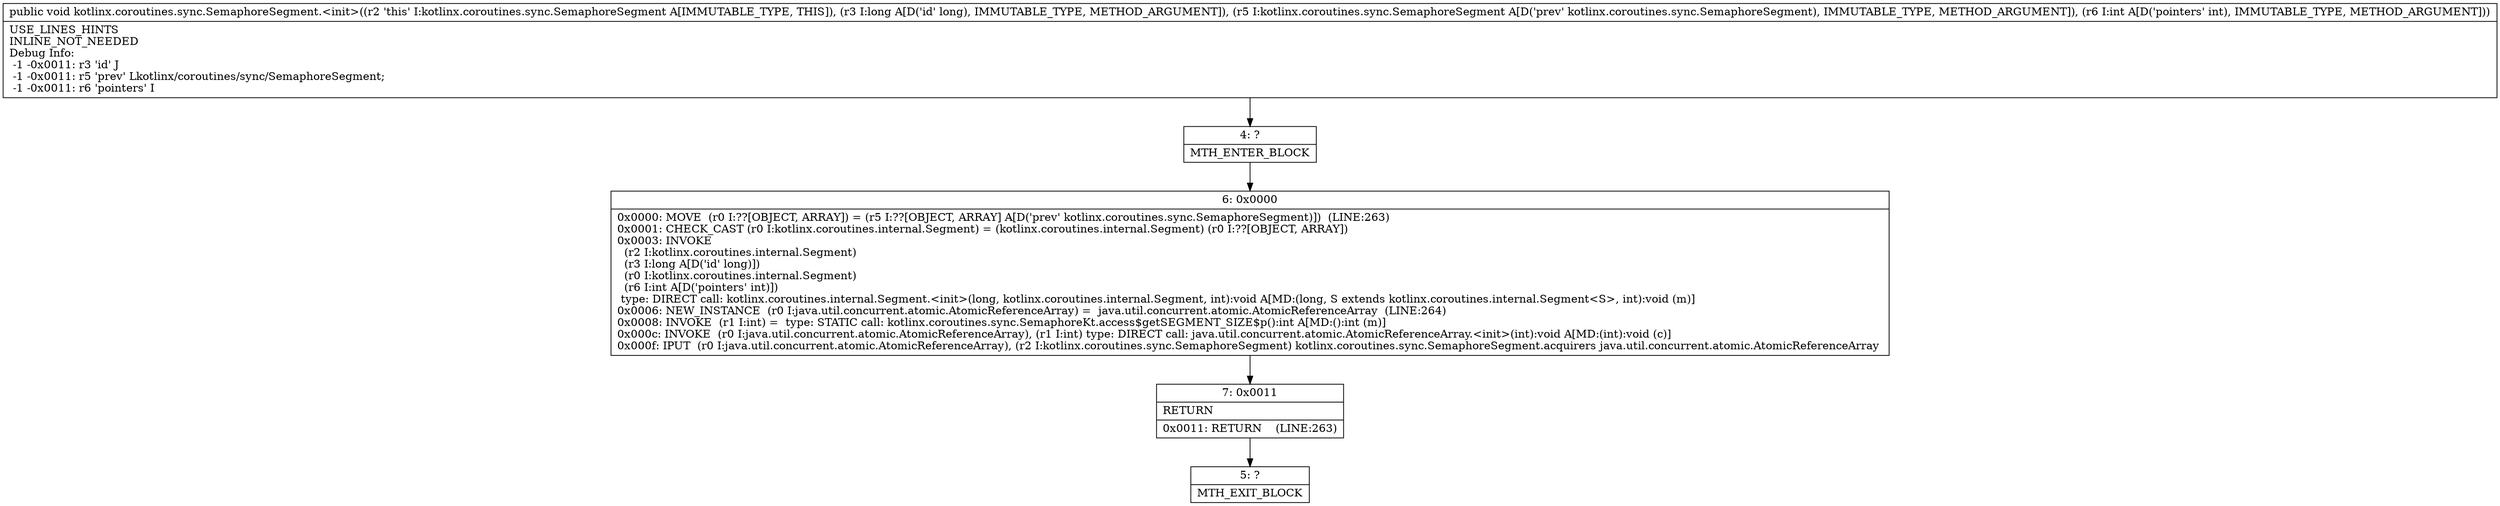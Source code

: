 digraph "CFG forkotlinx.coroutines.sync.SemaphoreSegment.\<init\>(JLkotlinx\/coroutines\/sync\/SemaphoreSegment;I)V" {
Node_4 [shape=record,label="{4\:\ ?|MTH_ENTER_BLOCK\l}"];
Node_6 [shape=record,label="{6\:\ 0x0000|0x0000: MOVE  (r0 I:??[OBJECT, ARRAY]) = (r5 I:??[OBJECT, ARRAY] A[D('prev' kotlinx.coroutines.sync.SemaphoreSegment)])  (LINE:263)\l0x0001: CHECK_CAST (r0 I:kotlinx.coroutines.internal.Segment) = (kotlinx.coroutines.internal.Segment) (r0 I:??[OBJECT, ARRAY]) \l0x0003: INVOKE  \l  (r2 I:kotlinx.coroutines.internal.Segment)\l  (r3 I:long A[D('id' long)])\l  (r0 I:kotlinx.coroutines.internal.Segment)\l  (r6 I:int A[D('pointers' int)])\l type: DIRECT call: kotlinx.coroutines.internal.Segment.\<init\>(long, kotlinx.coroutines.internal.Segment, int):void A[MD:(long, S extends kotlinx.coroutines.internal.Segment\<S\>, int):void (m)]\l0x0006: NEW_INSTANCE  (r0 I:java.util.concurrent.atomic.AtomicReferenceArray) =  java.util.concurrent.atomic.AtomicReferenceArray  (LINE:264)\l0x0008: INVOKE  (r1 I:int) =  type: STATIC call: kotlinx.coroutines.sync.SemaphoreKt.access$getSEGMENT_SIZE$p():int A[MD:():int (m)]\l0x000c: INVOKE  (r0 I:java.util.concurrent.atomic.AtomicReferenceArray), (r1 I:int) type: DIRECT call: java.util.concurrent.atomic.AtomicReferenceArray.\<init\>(int):void A[MD:(int):void (c)]\l0x000f: IPUT  (r0 I:java.util.concurrent.atomic.AtomicReferenceArray), (r2 I:kotlinx.coroutines.sync.SemaphoreSegment) kotlinx.coroutines.sync.SemaphoreSegment.acquirers java.util.concurrent.atomic.AtomicReferenceArray \l}"];
Node_7 [shape=record,label="{7\:\ 0x0011|RETURN\l|0x0011: RETURN    (LINE:263)\l}"];
Node_5 [shape=record,label="{5\:\ ?|MTH_EXIT_BLOCK\l}"];
MethodNode[shape=record,label="{public void kotlinx.coroutines.sync.SemaphoreSegment.\<init\>((r2 'this' I:kotlinx.coroutines.sync.SemaphoreSegment A[IMMUTABLE_TYPE, THIS]), (r3 I:long A[D('id' long), IMMUTABLE_TYPE, METHOD_ARGUMENT]), (r5 I:kotlinx.coroutines.sync.SemaphoreSegment A[D('prev' kotlinx.coroutines.sync.SemaphoreSegment), IMMUTABLE_TYPE, METHOD_ARGUMENT]), (r6 I:int A[D('pointers' int), IMMUTABLE_TYPE, METHOD_ARGUMENT]))  | USE_LINES_HINTS\lINLINE_NOT_NEEDED\lDebug Info:\l  \-1 \-0x0011: r3 'id' J\l  \-1 \-0x0011: r5 'prev' Lkotlinx\/coroutines\/sync\/SemaphoreSegment;\l  \-1 \-0x0011: r6 'pointers' I\l}"];
MethodNode -> Node_4;Node_4 -> Node_6;
Node_6 -> Node_7;
Node_7 -> Node_5;
}

